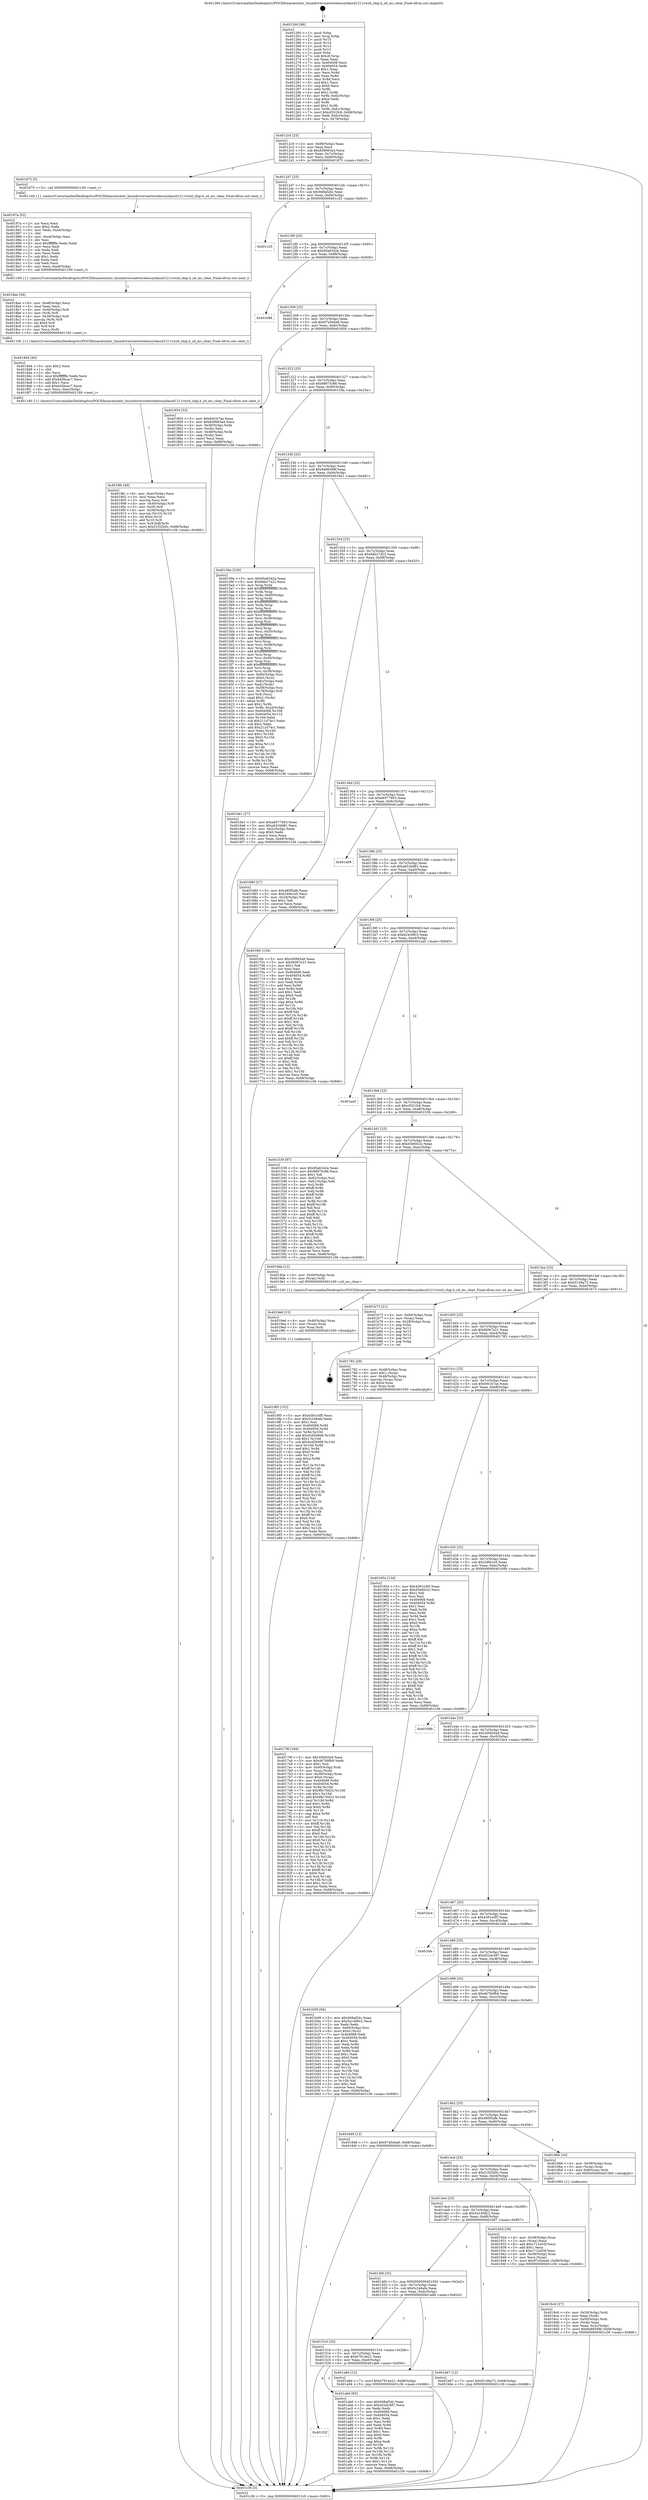 digraph "0x401260" {
  label = "0x401260 (/mnt/c/Users/mathe/Desktop/tcc/POCII/binaries/extr_linuxdriversnetwirelesszydaszd1211rwzd_chip.h_zd_mc_clear_Final-ollvm.out::main(0))"
  labelloc = "t"
  node[shape=record]

  Entry [label="",width=0.3,height=0.3,shape=circle,fillcolor=black,style=filled]
  "0x4012c0" [label="{
     0x4012c0 [23]\l
     | [instrs]\l
     &nbsp;&nbsp;0x4012c0 \<+3\>: mov -0x68(%rbp),%eax\l
     &nbsp;&nbsp;0x4012c3 \<+2\>: mov %eax,%ecx\l
     &nbsp;&nbsp;0x4012c5 \<+6\>: sub $0x838663a4,%ecx\l
     &nbsp;&nbsp;0x4012cb \<+3\>: mov %eax,-0x7c(%rbp)\l
     &nbsp;&nbsp;0x4012ce \<+3\>: mov %ecx,-0x80(%rbp)\l
     &nbsp;&nbsp;0x4012d1 \<+6\>: je 0000000000401875 \<main+0x615\>\l
  }"]
  "0x401875" [label="{
     0x401875 [5]\l
     | [instrs]\l
     &nbsp;&nbsp;0x401875 \<+5\>: call 0000000000401160 \<next_i\>\l
     | [calls]\l
     &nbsp;&nbsp;0x401160 \{1\} (/mnt/c/Users/mathe/Desktop/tcc/POCII/binaries/extr_linuxdriversnetwirelesszydaszd1211rwzd_chip.h_zd_mc_clear_Final-ollvm.out::next_i)\l
  }"]
  "0x4012d7" [label="{
     0x4012d7 [25]\l
     | [instrs]\l
     &nbsp;&nbsp;0x4012d7 \<+5\>: jmp 00000000004012dc \<main+0x7c\>\l
     &nbsp;&nbsp;0x4012dc \<+3\>: mov -0x7c(%rbp),%eax\l
     &nbsp;&nbsp;0x4012df \<+5\>: sub $0x948af2dc,%eax\l
     &nbsp;&nbsp;0x4012e4 \<+6\>: mov %eax,-0x84(%rbp)\l
     &nbsp;&nbsp;0x4012ea \<+6\>: je 0000000000401c25 \<main+0x9c5\>\l
  }"]
  Exit [label="",width=0.3,height=0.3,shape=circle,fillcolor=black,style=filled,peripheries=2]
  "0x401c25" [label="{
     0x401c25\l
  }", style=dashed]
  "0x4012f0" [label="{
     0x4012f0 [25]\l
     | [instrs]\l
     &nbsp;&nbsp;0x4012f0 \<+5\>: jmp 00000000004012f5 \<main+0x95\>\l
     &nbsp;&nbsp;0x4012f5 \<+3\>: mov -0x7c(%rbp),%eax\l
     &nbsp;&nbsp;0x4012f8 \<+5\>: sub $0x95a6342e,%eax\l
     &nbsp;&nbsp;0x4012fd \<+6\>: mov %eax,-0x88(%rbp)\l
     &nbsp;&nbsp;0x401303 \<+6\>: je 0000000000401b88 \<main+0x928\>\l
  }"]
  "0x40152f" [label="{
     0x40152f\l
  }", style=dashed]
  "0x401b88" [label="{
     0x401b88\l
  }", style=dashed]
  "0x401309" [label="{
     0x401309 [25]\l
     | [instrs]\l
     &nbsp;&nbsp;0x401309 \<+5\>: jmp 000000000040130e \<main+0xae\>\l
     &nbsp;&nbsp;0x40130e \<+3\>: mov -0x7c(%rbp),%eax\l
     &nbsp;&nbsp;0x401311 \<+5\>: sub $0x97a5eba6,%eax\l
     &nbsp;&nbsp;0x401316 \<+6\>: mov %eax,-0x8c(%rbp)\l
     &nbsp;&nbsp;0x40131c \<+6\>: je 0000000000401854 \<main+0x5f4\>\l
  }"]
  "0x401ab6" [label="{
     0x401ab6 [83]\l
     | [instrs]\l
     &nbsp;&nbsp;0x401ab6 \<+5\>: mov $0x948af2dc,%eax\l
     &nbsp;&nbsp;0x401abb \<+5\>: mov $0x452dc487,%ecx\l
     &nbsp;&nbsp;0x401ac0 \<+2\>: xor %edx,%edx\l
     &nbsp;&nbsp;0x401ac2 \<+7\>: mov 0x404068,%esi\l
     &nbsp;&nbsp;0x401ac9 \<+7\>: mov 0x404054,%edi\l
     &nbsp;&nbsp;0x401ad0 \<+3\>: sub $0x1,%edx\l
     &nbsp;&nbsp;0x401ad3 \<+3\>: mov %esi,%r8d\l
     &nbsp;&nbsp;0x401ad6 \<+3\>: add %edx,%r8d\l
     &nbsp;&nbsp;0x401ad9 \<+4\>: imul %r8d,%esi\l
     &nbsp;&nbsp;0x401add \<+3\>: and $0x1,%esi\l
     &nbsp;&nbsp;0x401ae0 \<+3\>: cmp $0x0,%esi\l
     &nbsp;&nbsp;0x401ae3 \<+4\>: sete %r9b\l
     &nbsp;&nbsp;0x401ae7 \<+3\>: cmp $0xa,%edi\l
     &nbsp;&nbsp;0x401aea \<+4\>: setl %r10b\l
     &nbsp;&nbsp;0x401aee \<+3\>: mov %r9b,%r11b\l
     &nbsp;&nbsp;0x401af1 \<+3\>: and %r10b,%r11b\l
     &nbsp;&nbsp;0x401af4 \<+3\>: xor %r10b,%r9b\l
     &nbsp;&nbsp;0x401af7 \<+3\>: or %r9b,%r11b\l
     &nbsp;&nbsp;0x401afa \<+4\>: test $0x1,%r11b\l
     &nbsp;&nbsp;0x401afe \<+3\>: cmovne %ecx,%eax\l
     &nbsp;&nbsp;0x401b01 \<+3\>: mov %eax,-0x68(%rbp)\l
     &nbsp;&nbsp;0x401b04 \<+5\>: jmp 0000000000401c36 \<main+0x9d6\>\l
  }"]
  "0x401854" [label="{
     0x401854 [33]\l
     | [instrs]\l
     &nbsp;&nbsp;0x401854 \<+5\>: mov $0xfc61b7ae,%eax\l
     &nbsp;&nbsp;0x401859 \<+5\>: mov $0x838663a4,%ecx\l
     &nbsp;&nbsp;0x40185e \<+4\>: mov -0x38(%rbp),%rdx\l
     &nbsp;&nbsp;0x401862 \<+2\>: mov (%rdx),%esi\l
     &nbsp;&nbsp;0x401864 \<+4\>: mov -0x48(%rbp),%rdx\l
     &nbsp;&nbsp;0x401868 \<+2\>: cmp (%rdx),%esi\l
     &nbsp;&nbsp;0x40186a \<+3\>: cmovl %ecx,%eax\l
     &nbsp;&nbsp;0x40186d \<+3\>: mov %eax,-0x68(%rbp)\l
     &nbsp;&nbsp;0x401870 \<+5\>: jmp 0000000000401c36 \<main+0x9d6\>\l
  }"]
  "0x401322" [label="{
     0x401322 [25]\l
     | [instrs]\l
     &nbsp;&nbsp;0x401322 \<+5\>: jmp 0000000000401327 \<main+0xc7\>\l
     &nbsp;&nbsp;0x401327 \<+3\>: mov -0x7c(%rbp),%eax\l
     &nbsp;&nbsp;0x40132a \<+5\>: sub $0x98975c86,%eax\l
     &nbsp;&nbsp;0x40132f \<+6\>: mov %eax,-0x90(%rbp)\l
     &nbsp;&nbsp;0x401335 \<+6\>: je 000000000040159a \<main+0x33a\>\l
  }"]
  "0x401516" [label="{
     0x401516 [25]\l
     | [instrs]\l
     &nbsp;&nbsp;0x401516 \<+5\>: jmp 000000000040151b \<main+0x2bb\>\l
     &nbsp;&nbsp;0x40151b \<+3\>: mov -0x7c(%rbp),%eax\l
     &nbsp;&nbsp;0x40151e \<+5\>: sub $0x67914e21,%eax\l
     &nbsp;&nbsp;0x401523 \<+6\>: mov %eax,-0xe0(%rbp)\l
     &nbsp;&nbsp;0x401529 \<+6\>: je 0000000000401ab6 \<main+0x856\>\l
  }"]
  "0x40159a" [label="{
     0x40159a [230]\l
     | [instrs]\l
     &nbsp;&nbsp;0x40159a \<+5\>: mov $0x95a6342e,%eax\l
     &nbsp;&nbsp;0x40159f \<+5\>: mov $0x9db27422,%ecx\l
     &nbsp;&nbsp;0x4015a4 \<+3\>: mov %rsp,%rdx\l
     &nbsp;&nbsp;0x4015a7 \<+4\>: add $0xfffffffffffffff0,%rdx\l
     &nbsp;&nbsp;0x4015ab \<+3\>: mov %rdx,%rsp\l
     &nbsp;&nbsp;0x4015ae \<+4\>: mov %rdx,-0x60(%rbp)\l
     &nbsp;&nbsp;0x4015b2 \<+3\>: mov %rsp,%rdx\l
     &nbsp;&nbsp;0x4015b5 \<+4\>: add $0xfffffffffffffff0,%rdx\l
     &nbsp;&nbsp;0x4015b9 \<+3\>: mov %rdx,%rsp\l
     &nbsp;&nbsp;0x4015bc \<+3\>: mov %rsp,%rsi\l
     &nbsp;&nbsp;0x4015bf \<+4\>: add $0xfffffffffffffff0,%rsi\l
     &nbsp;&nbsp;0x4015c3 \<+3\>: mov %rsi,%rsp\l
     &nbsp;&nbsp;0x4015c6 \<+4\>: mov %rsi,-0x58(%rbp)\l
     &nbsp;&nbsp;0x4015ca \<+3\>: mov %rsp,%rsi\l
     &nbsp;&nbsp;0x4015cd \<+4\>: add $0xfffffffffffffff0,%rsi\l
     &nbsp;&nbsp;0x4015d1 \<+3\>: mov %rsi,%rsp\l
     &nbsp;&nbsp;0x4015d4 \<+4\>: mov %rsi,-0x50(%rbp)\l
     &nbsp;&nbsp;0x4015d8 \<+3\>: mov %rsp,%rsi\l
     &nbsp;&nbsp;0x4015db \<+4\>: add $0xfffffffffffffff0,%rsi\l
     &nbsp;&nbsp;0x4015df \<+3\>: mov %rsi,%rsp\l
     &nbsp;&nbsp;0x4015e2 \<+4\>: mov %rsi,-0x48(%rbp)\l
     &nbsp;&nbsp;0x4015e6 \<+3\>: mov %rsp,%rsi\l
     &nbsp;&nbsp;0x4015e9 \<+4\>: add $0xfffffffffffffff0,%rsi\l
     &nbsp;&nbsp;0x4015ed \<+3\>: mov %rsi,%rsp\l
     &nbsp;&nbsp;0x4015f0 \<+4\>: mov %rsi,-0x40(%rbp)\l
     &nbsp;&nbsp;0x4015f4 \<+3\>: mov %rsp,%rsi\l
     &nbsp;&nbsp;0x4015f7 \<+4\>: add $0xfffffffffffffff0,%rsi\l
     &nbsp;&nbsp;0x4015fb \<+3\>: mov %rsi,%rsp\l
     &nbsp;&nbsp;0x4015fe \<+4\>: mov %rsi,-0x38(%rbp)\l
     &nbsp;&nbsp;0x401602 \<+4\>: mov -0x60(%rbp),%rsi\l
     &nbsp;&nbsp;0x401606 \<+6\>: movl $0x0,(%rsi)\l
     &nbsp;&nbsp;0x40160c \<+3\>: mov -0x6c(%rbp),%edi\l
     &nbsp;&nbsp;0x40160f \<+2\>: mov %edi,(%rdx)\l
     &nbsp;&nbsp;0x401611 \<+4\>: mov -0x58(%rbp),%rsi\l
     &nbsp;&nbsp;0x401615 \<+4\>: mov -0x78(%rbp),%r8\l
     &nbsp;&nbsp;0x401619 \<+3\>: mov %r8,(%rsi)\l
     &nbsp;&nbsp;0x40161c \<+3\>: cmpl $0x2,(%rdx)\l
     &nbsp;&nbsp;0x40161f \<+4\>: setne %r9b\l
     &nbsp;&nbsp;0x401623 \<+4\>: and $0x1,%r9b\l
     &nbsp;&nbsp;0x401627 \<+4\>: mov %r9b,-0x2d(%rbp)\l
     &nbsp;&nbsp;0x40162b \<+8\>: mov 0x404068,%r10d\l
     &nbsp;&nbsp;0x401633 \<+8\>: mov 0x404054,%r11d\l
     &nbsp;&nbsp;0x40163b \<+3\>: mov %r10d,%ebx\l
     &nbsp;&nbsp;0x40163e \<+6\>: sub $0x211d74c1,%ebx\l
     &nbsp;&nbsp;0x401644 \<+3\>: sub $0x1,%ebx\l
     &nbsp;&nbsp;0x401647 \<+6\>: add $0x211d74c1,%ebx\l
     &nbsp;&nbsp;0x40164d \<+4\>: imul %ebx,%r10d\l
     &nbsp;&nbsp;0x401651 \<+4\>: and $0x1,%r10d\l
     &nbsp;&nbsp;0x401655 \<+4\>: cmp $0x0,%r10d\l
     &nbsp;&nbsp;0x401659 \<+4\>: sete %r9b\l
     &nbsp;&nbsp;0x40165d \<+4\>: cmp $0xa,%r11d\l
     &nbsp;&nbsp;0x401661 \<+4\>: setl %r14b\l
     &nbsp;&nbsp;0x401665 \<+3\>: mov %r9b,%r15b\l
     &nbsp;&nbsp;0x401668 \<+3\>: and %r14b,%r15b\l
     &nbsp;&nbsp;0x40166b \<+3\>: xor %r14b,%r9b\l
     &nbsp;&nbsp;0x40166e \<+3\>: or %r9b,%r15b\l
     &nbsp;&nbsp;0x401671 \<+4\>: test $0x1,%r15b\l
     &nbsp;&nbsp;0x401675 \<+3\>: cmovne %ecx,%eax\l
     &nbsp;&nbsp;0x401678 \<+3\>: mov %eax,-0x68(%rbp)\l
     &nbsp;&nbsp;0x40167b \<+5\>: jmp 0000000000401c36 \<main+0x9d6\>\l
  }"]
  "0x40133b" [label="{
     0x40133b [25]\l
     | [instrs]\l
     &nbsp;&nbsp;0x40133b \<+5\>: jmp 0000000000401340 \<main+0xe0\>\l
     &nbsp;&nbsp;0x401340 \<+3\>: mov -0x7c(%rbp),%eax\l
     &nbsp;&nbsp;0x401343 \<+5\>: sub $0x9a86568f,%eax\l
     &nbsp;&nbsp;0x401348 \<+6\>: mov %eax,-0x94(%rbp)\l
     &nbsp;&nbsp;0x40134e \<+6\>: je 00000000004016e1 \<main+0x481\>\l
  }"]
  "0x401a8d" [label="{
     0x401a8d [12]\l
     | [instrs]\l
     &nbsp;&nbsp;0x401a8d \<+7\>: movl $0x67914e21,-0x68(%rbp)\l
     &nbsp;&nbsp;0x401a94 \<+5\>: jmp 0000000000401c36 \<main+0x9d6\>\l
  }"]
  "0x4016e1" [label="{
     0x4016e1 [27]\l
     | [instrs]\l
     &nbsp;&nbsp;0x4016e1 \<+5\>: mov $0xa6577603,%eax\l
     &nbsp;&nbsp;0x4016e6 \<+5\>: mov $0xab53dd81,%ecx\l
     &nbsp;&nbsp;0x4016eb \<+3\>: mov -0x2c(%rbp),%edx\l
     &nbsp;&nbsp;0x4016ee \<+3\>: cmp $0x0,%edx\l
     &nbsp;&nbsp;0x4016f1 \<+3\>: cmove %ecx,%eax\l
     &nbsp;&nbsp;0x4016f4 \<+3\>: mov %eax,-0x68(%rbp)\l
     &nbsp;&nbsp;0x4016f7 \<+5\>: jmp 0000000000401c36 \<main+0x9d6\>\l
  }"]
  "0x401354" [label="{
     0x401354 [25]\l
     | [instrs]\l
     &nbsp;&nbsp;0x401354 \<+5\>: jmp 0000000000401359 \<main+0xf9\>\l
     &nbsp;&nbsp;0x401359 \<+3\>: mov -0x7c(%rbp),%eax\l
     &nbsp;&nbsp;0x40135c \<+5\>: sub $0x9db27422,%eax\l
     &nbsp;&nbsp;0x401361 \<+6\>: mov %eax,-0x98(%rbp)\l
     &nbsp;&nbsp;0x401367 \<+6\>: je 0000000000401680 \<main+0x420\>\l
  }"]
  "0x4014fd" [label="{
     0x4014fd [25]\l
     | [instrs]\l
     &nbsp;&nbsp;0x4014fd \<+5\>: jmp 0000000000401502 \<main+0x2a2\>\l
     &nbsp;&nbsp;0x401502 \<+3\>: mov -0x7c(%rbp),%eax\l
     &nbsp;&nbsp;0x401505 \<+5\>: sub $0x5c246afa,%eax\l
     &nbsp;&nbsp;0x40150a \<+6\>: mov %eax,-0xdc(%rbp)\l
     &nbsp;&nbsp;0x401510 \<+6\>: je 0000000000401a8d \<main+0x82d\>\l
  }"]
  "0x401680" [label="{
     0x401680 [27]\l
     | [instrs]\l
     &nbsp;&nbsp;0x401680 \<+5\>: mov $0x485f5afe,%eax\l
     &nbsp;&nbsp;0x401685 \<+5\>: mov $0x349e1e5,%ecx\l
     &nbsp;&nbsp;0x40168a \<+3\>: mov -0x2d(%rbp),%dl\l
     &nbsp;&nbsp;0x40168d \<+3\>: test $0x1,%dl\l
     &nbsp;&nbsp;0x401690 \<+3\>: cmovne %ecx,%eax\l
     &nbsp;&nbsp;0x401693 \<+3\>: mov %eax,-0x68(%rbp)\l
     &nbsp;&nbsp;0x401696 \<+5\>: jmp 0000000000401c36 \<main+0x9d6\>\l
  }"]
  "0x40136d" [label="{
     0x40136d [25]\l
     | [instrs]\l
     &nbsp;&nbsp;0x40136d \<+5\>: jmp 0000000000401372 \<main+0x112\>\l
     &nbsp;&nbsp;0x401372 \<+3\>: mov -0x7c(%rbp),%eax\l
     &nbsp;&nbsp;0x401375 \<+5\>: sub $0xa6577603,%eax\l
     &nbsp;&nbsp;0x40137a \<+6\>: mov %eax,-0x9c(%rbp)\l
     &nbsp;&nbsp;0x401380 \<+6\>: je 0000000000401a99 \<main+0x839\>\l
  }"]
  "0x401b67" [label="{
     0x401b67 [12]\l
     | [instrs]\l
     &nbsp;&nbsp;0x401b67 \<+7\>: movl $0xf3149a72,-0x68(%rbp)\l
     &nbsp;&nbsp;0x401b6e \<+5\>: jmp 0000000000401c36 \<main+0x9d6\>\l
  }"]
  "0x401a99" [label="{
     0x401a99\l
  }", style=dashed]
  "0x401386" [label="{
     0x401386 [25]\l
     | [instrs]\l
     &nbsp;&nbsp;0x401386 \<+5\>: jmp 000000000040138b \<main+0x12b\>\l
     &nbsp;&nbsp;0x40138b \<+3\>: mov -0x7c(%rbp),%eax\l
     &nbsp;&nbsp;0x40138e \<+5\>: sub $0xab53dd81,%eax\l
     &nbsp;&nbsp;0x401393 \<+6\>: mov %eax,-0xa0(%rbp)\l
     &nbsp;&nbsp;0x401399 \<+6\>: je 00000000004016fc \<main+0x49c\>\l
  }"]
  "0x4019f5" [label="{
     0x4019f5 [152]\l
     | [instrs]\l
     &nbsp;&nbsp;0x4019f5 \<+5\>: mov $0x4381e3f5,%ecx\l
     &nbsp;&nbsp;0x4019fa \<+5\>: mov $0x5c246afa,%edx\l
     &nbsp;&nbsp;0x4019ff \<+3\>: mov $0x1,%sil\l
     &nbsp;&nbsp;0x401a02 \<+8\>: mov 0x404068,%r8d\l
     &nbsp;&nbsp;0x401a0a \<+8\>: mov 0x404054,%r9d\l
     &nbsp;&nbsp;0x401a12 \<+3\>: mov %r8d,%r10d\l
     &nbsp;&nbsp;0x401a15 \<+7\>: add $0x4cd5b9d9,%r10d\l
     &nbsp;&nbsp;0x401a1c \<+4\>: sub $0x1,%r10d\l
     &nbsp;&nbsp;0x401a20 \<+7\>: sub $0x4cd5b9d9,%r10d\l
     &nbsp;&nbsp;0x401a27 \<+4\>: imul %r10d,%r8d\l
     &nbsp;&nbsp;0x401a2b \<+4\>: and $0x1,%r8d\l
     &nbsp;&nbsp;0x401a2f \<+4\>: cmp $0x0,%r8d\l
     &nbsp;&nbsp;0x401a33 \<+4\>: sete %r11b\l
     &nbsp;&nbsp;0x401a37 \<+4\>: cmp $0xa,%r9d\l
     &nbsp;&nbsp;0x401a3b \<+3\>: setl %bl\l
     &nbsp;&nbsp;0x401a3e \<+3\>: mov %r11b,%r14b\l
     &nbsp;&nbsp;0x401a41 \<+4\>: xor $0xff,%r14b\l
     &nbsp;&nbsp;0x401a45 \<+3\>: mov %bl,%r15b\l
     &nbsp;&nbsp;0x401a48 \<+4\>: xor $0xff,%r15b\l
     &nbsp;&nbsp;0x401a4c \<+4\>: xor $0x0,%sil\l
     &nbsp;&nbsp;0x401a50 \<+3\>: mov %r14b,%r12b\l
     &nbsp;&nbsp;0x401a53 \<+4\>: and $0x0,%r12b\l
     &nbsp;&nbsp;0x401a57 \<+3\>: and %sil,%r11b\l
     &nbsp;&nbsp;0x401a5a \<+3\>: mov %r15b,%r13b\l
     &nbsp;&nbsp;0x401a5d \<+4\>: and $0x0,%r13b\l
     &nbsp;&nbsp;0x401a61 \<+3\>: and %sil,%bl\l
     &nbsp;&nbsp;0x401a64 \<+3\>: or %r11b,%r12b\l
     &nbsp;&nbsp;0x401a67 \<+3\>: or %bl,%r13b\l
     &nbsp;&nbsp;0x401a6a \<+3\>: xor %r13b,%r12b\l
     &nbsp;&nbsp;0x401a6d \<+3\>: or %r15b,%r14b\l
     &nbsp;&nbsp;0x401a70 \<+4\>: xor $0xff,%r14b\l
     &nbsp;&nbsp;0x401a74 \<+4\>: or $0x0,%sil\l
     &nbsp;&nbsp;0x401a78 \<+3\>: and %sil,%r14b\l
     &nbsp;&nbsp;0x401a7b \<+3\>: or %r14b,%r12b\l
     &nbsp;&nbsp;0x401a7e \<+4\>: test $0x1,%r12b\l
     &nbsp;&nbsp;0x401a82 \<+3\>: cmovne %edx,%ecx\l
     &nbsp;&nbsp;0x401a85 \<+3\>: mov %ecx,-0x68(%rbp)\l
     &nbsp;&nbsp;0x401a88 \<+5\>: jmp 0000000000401c36 \<main+0x9d6\>\l
  }"]
  "0x4016fc" [label="{
     0x4016fc [134]\l
     | [instrs]\l
     &nbsp;&nbsp;0x4016fc \<+5\>: mov $0x300f45a9,%eax\l
     &nbsp;&nbsp;0x401701 \<+5\>: mov $0xf4067e21,%ecx\l
     &nbsp;&nbsp;0x401706 \<+2\>: mov $0x1,%dl\l
     &nbsp;&nbsp;0x401708 \<+2\>: xor %esi,%esi\l
     &nbsp;&nbsp;0x40170a \<+7\>: mov 0x404068,%edi\l
     &nbsp;&nbsp;0x401711 \<+8\>: mov 0x404054,%r8d\l
     &nbsp;&nbsp;0x401719 \<+3\>: sub $0x1,%esi\l
     &nbsp;&nbsp;0x40171c \<+3\>: mov %edi,%r9d\l
     &nbsp;&nbsp;0x40171f \<+3\>: add %esi,%r9d\l
     &nbsp;&nbsp;0x401722 \<+4\>: imul %r9d,%edi\l
     &nbsp;&nbsp;0x401726 \<+3\>: and $0x1,%edi\l
     &nbsp;&nbsp;0x401729 \<+3\>: cmp $0x0,%edi\l
     &nbsp;&nbsp;0x40172c \<+4\>: sete %r10b\l
     &nbsp;&nbsp;0x401730 \<+4\>: cmp $0xa,%r8d\l
     &nbsp;&nbsp;0x401734 \<+4\>: setl %r11b\l
     &nbsp;&nbsp;0x401738 \<+3\>: mov %r10b,%bl\l
     &nbsp;&nbsp;0x40173b \<+3\>: xor $0xff,%bl\l
     &nbsp;&nbsp;0x40173e \<+3\>: mov %r11b,%r14b\l
     &nbsp;&nbsp;0x401741 \<+4\>: xor $0xff,%r14b\l
     &nbsp;&nbsp;0x401745 \<+3\>: xor $0x1,%dl\l
     &nbsp;&nbsp;0x401748 \<+3\>: mov %bl,%r15b\l
     &nbsp;&nbsp;0x40174b \<+4\>: and $0xff,%r15b\l
     &nbsp;&nbsp;0x40174f \<+3\>: and %dl,%r10b\l
     &nbsp;&nbsp;0x401752 \<+3\>: mov %r14b,%r12b\l
     &nbsp;&nbsp;0x401755 \<+4\>: and $0xff,%r12b\l
     &nbsp;&nbsp;0x401759 \<+3\>: and %dl,%r11b\l
     &nbsp;&nbsp;0x40175c \<+3\>: or %r10b,%r15b\l
     &nbsp;&nbsp;0x40175f \<+3\>: or %r11b,%r12b\l
     &nbsp;&nbsp;0x401762 \<+3\>: xor %r12b,%r15b\l
     &nbsp;&nbsp;0x401765 \<+3\>: or %r14b,%bl\l
     &nbsp;&nbsp;0x401768 \<+3\>: xor $0xff,%bl\l
     &nbsp;&nbsp;0x40176b \<+3\>: or $0x1,%dl\l
     &nbsp;&nbsp;0x40176e \<+2\>: and %dl,%bl\l
     &nbsp;&nbsp;0x401770 \<+3\>: or %bl,%r15b\l
     &nbsp;&nbsp;0x401773 \<+4\>: test $0x1,%r15b\l
     &nbsp;&nbsp;0x401777 \<+3\>: cmovne %ecx,%eax\l
     &nbsp;&nbsp;0x40177a \<+3\>: mov %eax,-0x68(%rbp)\l
     &nbsp;&nbsp;0x40177d \<+5\>: jmp 0000000000401c36 \<main+0x9d6\>\l
  }"]
  "0x40139f" [label="{
     0x40139f [25]\l
     | [instrs]\l
     &nbsp;&nbsp;0x40139f \<+5\>: jmp 00000000004013a4 \<main+0x144\>\l
     &nbsp;&nbsp;0x4013a4 \<+3\>: mov -0x7c(%rbp),%eax\l
     &nbsp;&nbsp;0x4013a7 \<+5\>: sub $0xb24c08c3,%eax\l
     &nbsp;&nbsp;0x4013ac \<+6\>: mov %eax,-0xa4(%rbp)\l
     &nbsp;&nbsp;0x4013b2 \<+6\>: je 0000000000401aa5 \<main+0x845\>\l
  }"]
  "0x4019e6" [label="{
     0x4019e6 [15]\l
     | [instrs]\l
     &nbsp;&nbsp;0x4019e6 \<+4\>: mov -0x40(%rbp),%rax\l
     &nbsp;&nbsp;0x4019ea \<+3\>: mov (%rax),%rax\l
     &nbsp;&nbsp;0x4019ed \<+3\>: mov %rax,%rdi\l
     &nbsp;&nbsp;0x4019f0 \<+5\>: call 0000000000401030 \<free@plt\>\l
     | [calls]\l
     &nbsp;&nbsp;0x401030 \{1\} (unknown)\l
  }"]
  "0x401aa5" [label="{
     0x401aa5\l
  }", style=dashed]
  "0x4013b8" [label="{
     0x4013b8 [25]\l
     | [instrs]\l
     &nbsp;&nbsp;0x4013b8 \<+5\>: jmp 00000000004013bd \<main+0x15d\>\l
     &nbsp;&nbsp;0x4013bd \<+3\>: mov -0x7c(%rbp),%eax\l
     &nbsp;&nbsp;0x4013c0 \<+5\>: sub $0xcf201fc6,%eax\l
     &nbsp;&nbsp;0x4013c5 \<+6\>: mov %eax,-0xa8(%rbp)\l
     &nbsp;&nbsp;0x4013cb \<+6\>: je 0000000000401539 \<main+0x2d9\>\l
  }"]
  "0x4014e4" [label="{
     0x4014e4 [25]\l
     | [instrs]\l
     &nbsp;&nbsp;0x4014e4 \<+5\>: jmp 00000000004014e9 \<main+0x289\>\l
     &nbsp;&nbsp;0x4014e9 \<+3\>: mov -0x7c(%rbp),%eax\l
     &nbsp;&nbsp;0x4014ec \<+5\>: sub $0x5a1408c2,%eax\l
     &nbsp;&nbsp;0x4014f1 \<+6\>: mov %eax,-0xd8(%rbp)\l
     &nbsp;&nbsp;0x4014f7 \<+6\>: je 0000000000401b67 \<main+0x907\>\l
  }"]
  "0x401539" [label="{
     0x401539 [97]\l
     | [instrs]\l
     &nbsp;&nbsp;0x401539 \<+5\>: mov $0x95a6342e,%eax\l
     &nbsp;&nbsp;0x40153e \<+5\>: mov $0x98975c86,%ecx\l
     &nbsp;&nbsp;0x401543 \<+2\>: mov $0x1,%dl\l
     &nbsp;&nbsp;0x401545 \<+4\>: mov -0x62(%rbp),%sil\l
     &nbsp;&nbsp;0x401549 \<+4\>: mov -0x61(%rbp),%dil\l
     &nbsp;&nbsp;0x40154d \<+3\>: mov %sil,%r8b\l
     &nbsp;&nbsp;0x401550 \<+4\>: xor $0xff,%r8b\l
     &nbsp;&nbsp;0x401554 \<+3\>: mov %dil,%r9b\l
     &nbsp;&nbsp;0x401557 \<+4\>: xor $0xff,%r9b\l
     &nbsp;&nbsp;0x40155b \<+3\>: xor $0x1,%dl\l
     &nbsp;&nbsp;0x40155e \<+3\>: mov %r8b,%r10b\l
     &nbsp;&nbsp;0x401561 \<+4\>: and $0xff,%r10b\l
     &nbsp;&nbsp;0x401565 \<+3\>: and %dl,%sil\l
     &nbsp;&nbsp;0x401568 \<+3\>: mov %r9b,%r11b\l
     &nbsp;&nbsp;0x40156b \<+4\>: and $0xff,%r11b\l
     &nbsp;&nbsp;0x40156f \<+3\>: and %dl,%dil\l
     &nbsp;&nbsp;0x401572 \<+3\>: or %sil,%r10b\l
     &nbsp;&nbsp;0x401575 \<+3\>: or %dil,%r11b\l
     &nbsp;&nbsp;0x401578 \<+3\>: xor %r11b,%r10b\l
     &nbsp;&nbsp;0x40157b \<+3\>: or %r9b,%r8b\l
     &nbsp;&nbsp;0x40157e \<+4\>: xor $0xff,%r8b\l
     &nbsp;&nbsp;0x401582 \<+3\>: or $0x1,%dl\l
     &nbsp;&nbsp;0x401585 \<+3\>: and %dl,%r8b\l
     &nbsp;&nbsp;0x401588 \<+3\>: or %r8b,%r10b\l
     &nbsp;&nbsp;0x40158b \<+4\>: test $0x1,%r10b\l
     &nbsp;&nbsp;0x40158f \<+3\>: cmovne %ecx,%eax\l
     &nbsp;&nbsp;0x401592 \<+3\>: mov %eax,-0x68(%rbp)\l
     &nbsp;&nbsp;0x401595 \<+5\>: jmp 0000000000401c36 \<main+0x9d6\>\l
  }"]
  "0x4013d1" [label="{
     0x4013d1 [25]\l
     | [instrs]\l
     &nbsp;&nbsp;0x4013d1 \<+5\>: jmp 00000000004013d6 \<main+0x176\>\l
     &nbsp;&nbsp;0x4013d6 \<+3\>: mov -0x7c(%rbp),%eax\l
     &nbsp;&nbsp;0x4013d9 \<+5\>: sub $0xd3e60c2c,%eax\l
     &nbsp;&nbsp;0x4013de \<+6\>: mov %eax,-0xac(%rbp)\l
     &nbsp;&nbsp;0x4013e4 \<+6\>: je 00000000004019da \<main+0x77a\>\l
  }"]
  "0x401c36" [label="{
     0x401c36 [5]\l
     | [instrs]\l
     &nbsp;&nbsp;0x401c36 \<+5\>: jmp 00000000004012c0 \<main+0x60\>\l
  }"]
  "0x401260" [label="{
     0x401260 [96]\l
     | [instrs]\l
     &nbsp;&nbsp;0x401260 \<+1\>: push %rbp\l
     &nbsp;&nbsp;0x401261 \<+3\>: mov %rsp,%rbp\l
     &nbsp;&nbsp;0x401264 \<+2\>: push %r15\l
     &nbsp;&nbsp;0x401266 \<+2\>: push %r14\l
     &nbsp;&nbsp;0x401268 \<+2\>: push %r13\l
     &nbsp;&nbsp;0x40126a \<+2\>: push %r12\l
     &nbsp;&nbsp;0x40126c \<+1\>: push %rbx\l
     &nbsp;&nbsp;0x40126d \<+7\>: sub $0xc8,%rsp\l
     &nbsp;&nbsp;0x401274 \<+2\>: xor %eax,%eax\l
     &nbsp;&nbsp;0x401276 \<+7\>: mov 0x404068,%ecx\l
     &nbsp;&nbsp;0x40127d \<+7\>: mov 0x404054,%edx\l
     &nbsp;&nbsp;0x401284 \<+3\>: sub $0x1,%eax\l
     &nbsp;&nbsp;0x401287 \<+3\>: mov %ecx,%r8d\l
     &nbsp;&nbsp;0x40128a \<+3\>: add %eax,%r8d\l
     &nbsp;&nbsp;0x40128d \<+4\>: imul %r8d,%ecx\l
     &nbsp;&nbsp;0x401291 \<+3\>: and $0x1,%ecx\l
     &nbsp;&nbsp;0x401294 \<+3\>: cmp $0x0,%ecx\l
     &nbsp;&nbsp;0x401297 \<+4\>: sete %r9b\l
     &nbsp;&nbsp;0x40129b \<+4\>: and $0x1,%r9b\l
     &nbsp;&nbsp;0x40129f \<+4\>: mov %r9b,-0x62(%rbp)\l
     &nbsp;&nbsp;0x4012a3 \<+3\>: cmp $0xa,%edx\l
     &nbsp;&nbsp;0x4012a6 \<+4\>: setl %r9b\l
     &nbsp;&nbsp;0x4012aa \<+4\>: and $0x1,%r9b\l
     &nbsp;&nbsp;0x4012ae \<+4\>: mov %r9b,-0x61(%rbp)\l
     &nbsp;&nbsp;0x4012b2 \<+7\>: movl $0xcf201fc6,-0x68(%rbp)\l
     &nbsp;&nbsp;0x4012b9 \<+3\>: mov %edi,-0x6c(%rbp)\l
     &nbsp;&nbsp;0x4012bc \<+4\>: mov %rsi,-0x78(%rbp)\l
  }"]
  "0x40192d" [label="{
     0x40192d [39]\l
     | [instrs]\l
     &nbsp;&nbsp;0x40192d \<+4\>: mov -0x38(%rbp),%rax\l
     &nbsp;&nbsp;0x401931 \<+2\>: mov (%rax),%ecx\l
     &nbsp;&nbsp;0x401933 \<+6\>: add $0xc712a55f,%ecx\l
     &nbsp;&nbsp;0x401939 \<+3\>: add $0x1,%ecx\l
     &nbsp;&nbsp;0x40193c \<+6\>: sub $0xc712a55f,%ecx\l
     &nbsp;&nbsp;0x401942 \<+4\>: mov -0x38(%rbp),%rax\l
     &nbsp;&nbsp;0x401946 \<+2\>: mov %ecx,(%rax)\l
     &nbsp;&nbsp;0x401948 \<+7\>: movl $0x97a5eba6,-0x68(%rbp)\l
     &nbsp;&nbsp;0x40194f \<+5\>: jmp 0000000000401c36 \<main+0x9d6\>\l
  }"]
  "0x4019da" [label="{
     0x4019da [12]\l
     | [instrs]\l
     &nbsp;&nbsp;0x4019da \<+4\>: mov -0x40(%rbp),%rax\l
     &nbsp;&nbsp;0x4019de \<+3\>: mov (%rax),%rdi\l
     &nbsp;&nbsp;0x4019e1 \<+5\>: call 0000000000401240 \<zd_mc_clear\>\l
     | [calls]\l
     &nbsp;&nbsp;0x401240 \{1\} (/mnt/c/Users/mathe/Desktop/tcc/POCII/binaries/extr_linuxdriversnetwirelesszydaszd1211rwzd_chip.h_zd_mc_clear_Final-ollvm.out::zd_mc_clear)\l
  }"]
  "0x4013ea" [label="{
     0x4013ea [25]\l
     | [instrs]\l
     &nbsp;&nbsp;0x4013ea \<+5\>: jmp 00000000004013ef \<main+0x18f\>\l
     &nbsp;&nbsp;0x4013ef \<+3\>: mov -0x7c(%rbp),%eax\l
     &nbsp;&nbsp;0x4013f2 \<+5\>: sub $0xf3149a72,%eax\l
     &nbsp;&nbsp;0x4013f7 \<+6\>: mov %eax,-0xb0(%rbp)\l
     &nbsp;&nbsp;0x4013fd \<+6\>: je 0000000000401b73 \<main+0x913\>\l
  }"]
  "0x4018fc" [label="{
     0x4018fc [49]\l
     | [instrs]\l
     &nbsp;&nbsp;0x4018fc \<+6\>: mov -0xec(%rbp),%ecx\l
     &nbsp;&nbsp;0x401902 \<+3\>: imul %eax,%ecx\l
     &nbsp;&nbsp;0x401905 \<+3\>: movslq %ecx,%r8\l
     &nbsp;&nbsp;0x401908 \<+4\>: mov -0x40(%rbp),%r9\l
     &nbsp;&nbsp;0x40190c \<+3\>: mov (%r9),%r9\l
     &nbsp;&nbsp;0x40190f \<+4\>: mov -0x38(%rbp),%r10\l
     &nbsp;&nbsp;0x401913 \<+3\>: movslq (%r10),%r10\l
     &nbsp;&nbsp;0x401916 \<+4\>: shl $0x4,%r10\l
     &nbsp;&nbsp;0x40191a \<+3\>: add %r10,%r9\l
     &nbsp;&nbsp;0x40191d \<+4\>: mov %r8,0x8(%r9)\l
     &nbsp;&nbsp;0x401921 \<+7\>: movl $0x51f32b0c,-0x68(%rbp)\l
     &nbsp;&nbsp;0x401928 \<+5\>: jmp 0000000000401c36 \<main+0x9d6\>\l
  }"]
  "0x401b73" [label="{
     0x401b73 [21]\l
     | [instrs]\l
     &nbsp;&nbsp;0x401b73 \<+4\>: mov -0x60(%rbp),%rax\l
     &nbsp;&nbsp;0x401b77 \<+2\>: mov (%rax),%eax\l
     &nbsp;&nbsp;0x401b79 \<+4\>: lea -0x28(%rbp),%rsp\l
     &nbsp;&nbsp;0x401b7d \<+1\>: pop %rbx\l
     &nbsp;&nbsp;0x401b7e \<+2\>: pop %r12\l
     &nbsp;&nbsp;0x401b80 \<+2\>: pop %r13\l
     &nbsp;&nbsp;0x401b82 \<+2\>: pop %r14\l
     &nbsp;&nbsp;0x401b84 \<+2\>: pop %r15\l
     &nbsp;&nbsp;0x401b86 \<+1\>: pop %rbp\l
     &nbsp;&nbsp;0x401b87 \<+1\>: ret\l
  }"]
  "0x401403" [label="{
     0x401403 [25]\l
     | [instrs]\l
     &nbsp;&nbsp;0x401403 \<+5\>: jmp 0000000000401408 \<main+0x1a8\>\l
     &nbsp;&nbsp;0x401408 \<+3\>: mov -0x7c(%rbp),%eax\l
     &nbsp;&nbsp;0x40140b \<+5\>: sub $0xf4067e21,%eax\l
     &nbsp;&nbsp;0x401410 \<+6\>: mov %eax,-0xb4(%rbp)\l
     &nbsp;&nbsp;0x401416 \<+6\>: je 0000000000401782 \<main+0x522\>\l
  }"]
  "0x4018d4" [label="{
     0x4018d4 [40]\l
     | [instrs]\l
     &nbsp;&nbsp;0x4018d4 \<+5\>: mov $0x2,%ecx\l
     &nbsp;&nbsp;0x4018d9 \<+1\>: cltd\l
     &nbsp;&nbsp;0x4018da \<+2\>: idiv %ecx\l
     &nbsp;&nbsp;0x4018dc \<+6\>: imul $0xfffffffe,%edx,%ecx\l
     &nbsp;&nbsp;0x4018e2 \<+6\>: add $0xb45bcac7,%ecx\l
     &nbsp;&nbsp;0x4018e8 \<+3\>: add $0x1,%ecx\l
     &nbsp;&nbsp;0x4018eb \<+6\>: sub $0xb45bcac7,%ecx\l
     &nbsp;&nbsp;0x4018f1 \<+6\>: mov %ecx,-0xec(%rbp)\l
     &nbsp;&nbsp;0x4018f7 \<+5\>: call 0000000000401160 \<next_i\>\l
     | [calls]\l
     &nbsp;&nbsp;0x401160 \{1\} (/mnt/c/Users/mathe/Desktop/tcc/POCII/binaries/extr_linuxdriversnetwirelesszydaszd1211rwzd_chip.h_zd_mc_clear_Final-ollvm.out::next_i)\l
  }"]
  "0x401782" [label="{
     0x401782 [29]\l
     | [instrs]\l
     &nbsp;&nbsp;0x401782 \<+4\>: mov -0x48(%rbp),%rax\l
     &nbsp;&nbsp;0x401786 \<+6\>: movl $0x1,(%rax)\l
     &nbsp;&nbsp;0x40178c \<+4\>: mov -0x48(%rbp),%rax\l
     &nbsp;&nbsp;0x401790 \<+3\>: movslq (%rax),%rax\l
     &nbsp;&nbsp;0x401793 \<+4\>: shl $0x4,%rax\l
     &nbsp;&nbsp;0x401797 \<+3\>: mov %rax,%rdi\l
     &nbsp;&nbsp;0x40179a \<+5\>: call 0000000000401050 \<malloc@plt\>\l
     | [calls]\l
     &nbsp;&nbsp;0x401050 \{1\} (unknown)\l
  }"]
  "0x40141c" [label="{
     0x40141c [25]\l
     | [instrs]\l
     &nbsp;&nbsp;0x40141c \<+5\>: jmp 0000000000401421 \<main+0x1c1\>\l
     &nbsp;&nbsp;0x401421 \<+3\>: mov -0x7c(%rbp),%eax\l
     &nbsp;&nbsp;0x401424 \<+5\>: sub $0xfc61b7ae,%eax\l
     &nbsp;&nbsp;0x401429 \<+6\>: mov %eax,-0xb8(%rbp)\l
     &nbsp;&nbsp;0x40142f \<+6\>: je 0000000000401954 \<main+0x6f4\>\l
  }"]
  "0x4018ae" [label="{
     0x4018ae [38]\l
     | [instrs]\l
     &nbsp;&nbsp;0x4018ae \<+6\>: mov -0xe8(%rbp),%ecx\l
     &nbsp;&nbsp;0x4018b4 \<+3\>: imul %eax,%ecx\l
     &nbsp;&nbsp;0x4018b7 \<+4\>: mov -0x40(%rbp),%r8\l
     &nbsp;&nbsp;0x4018bb \<+3\>: mov (%r8),%r8\l
     &nbsp;&nbsp;0x4018be \<+4\>: mov -0x38(%rbp),%r9\l
     &nbsp;&nbsp;0x4018c2 \<+3\>: movslq (%r9),%r9\l
     &nbsp;&nbsp;0x4018c5 \<+4\>: shl $0x4,%r9\l
     &nbsp;&nbsp;0x4018c9 \<+3\>: add %r9,%r8\l
     &nbsp;&nbsp;0x4018cc \<+3\>: mov %ecx,(%r8)\l
     &nbsp;&nbsp;0x4018cf \<+5\>: call 0000000000401160 \<next_i\>\l
     | [calls]\l
     &nbsp;&nbsp;0x401160 \{1\} (/mnt/c/Users/mathe/Desktop/tcc/POCII/binaries/extr_linuxdriversnetwirelesszydaszd1211rwzd_chip.h_zd_mc_clear_Final-ollvm.out::next_i)\l
  }"]
  "0x401954" [label="{
     0x401954 [134]\l
     | [instrs]\l
     &nbsp;&nbsp;0x401954 \<+5\>: mov $0x4381e3f5,%eax\l
     &nbsp;&nbsp;0x401959 \<+5\>: mov $0xd3e60c2c,%ecx\l
     &nbsp;&nbsp;0x40195e \<+2\>: mov $0x1,%dl\l
     &nbsp;&nbsp;0x401960 \<+2\>: xor %esi,%esi\l
     &nbsp;&nbsp;0x401962 \<+7\>: mov 0x404068,%edi\l
     &nbsp;&nbsp;0x401969 \<+8\>: mov 0x404054,%r8d\l
     &nbsp;&nbsp;0x401971 \<+3\>: sub $0x1,%esi\l
     &nbsp;&nbsp;0x401974 \<+3\>: mov %edi,%r9d\l
     &nbsp;&nbsp;0x401977 \<+3\>: add %esi,%r9d\l
     &nbsp;&nbsp;0x40197a \<+4\>: imul %r9d,%edi\l
     &nbsp;&nbsp;0x40197e \<+3\>: and $0x1,%edi\l
     &nbsp;&nbsp;0x401981 \<+3\>: cmp $0x0,%edi\l
     &nbsp;&nbsp;0x401984 \<+4\>: sete %r10b\l
     &nbsp;&nbsp;0x401988 \<+4\>: cmp $0xa,%r8d\l
     &nbsp;&nbsp;0x40198c \<+4\>: setl %r11b\l
     &nbsp;&nbsp;0x401990 \<+3\>: mov %r10b,%bl\l
     &nbsp;&nbsp;0x401993 \<+3\>: xor $0xff,%bl\l
     &nbsp;&nbsp;0x401996 \<+3\>: mov %r11b,%r14b\l
     &nbsp;&nbsp;0x401999 \<+4\>: xor $0xff,%r14b\l
     &nbsp;&nbsp;0x40199d \<+3\>: xor $0x1,%dl\l
     &nbsp;&nbsp;0x4019a0 \<+3\>: mov %bl,%r15b\l
     &nbsp;&nbsp;0x4019a3 \<+4\>: and $0xff,%r15b\l
     &nbsp;&nbsp;0x4019a7 \<+3\>: and %dl,%r10b\l
     &nbsp;&nbsp;0x4019aa \<+3\>: mov %r14b,%r12b\l
     &nbsp;&nbsp;0x4019ad \<+4\>: and $0xff,%r12b\l
     &nbsp;&nbsp;0x4019b1 \<+3\>: and %dl,%r11b\l
     &nbsp;&nbsp;0x4019b4 \<+3\>: or %r10b,%r15b\l
     &nbsp;&nbsp;0x4019b7 \<+3\>: or %r11b,%r12b\l
     &nbsp;&nbsp;0x4019ba \<+3\>: xor %r12b,%r15b\l
     &nbsp;&nbsp;0x4019bd \<+3\>: or %r14b,%bl\l
     &nbsp;&nbsp;0x4019c0 \<+3\>: xor $0xff,%bl\l
     &nbsp;&nbsp;0x4019c3 \<+3\>: or $0x1,%dl\l
     &nbsp;&nbsp;0x4019c6 \<+2\>: and %dl,%bl\l
     &nbsp;&nbsp;0x4019c8 \<+3\>: or %bl,%r15b\l
     &nbsp;&nbsp;0x4019cb \<+4\>: test $0x1,%r15b\l
     &nbsp;&nbsp;0x4019cf \<+3\>: cmovne %ecx,%eax\l
     &nbsp;&nbsp;0x4019d2 \<+3\>: mov %eax,-0x68(%rbp)\l
     &nbsp;&nbsp;0x4019d5 \<+5\>: jmp 0000000000401c36 \<main+0x9d6\>\l
  }"]
  "0x401435" [label="{
     0x401435 [25]\l
     | [instrs]\l
     &nbsp;&nbsp;0x401435 \<+5\>: jmp 000000000040143a \<main+0x1da\>\l
     &nbsp;&nbsp;0x40143a \<+3\>: mov -0x7c(%rbp),%eax\l
     &nbsp;&nbsp;0x40143d \<+5\>: sub $0x349e1e5,%eax\l
     &nbsp;&nbsp;0x401442 \<+6\>: mov %eax,-0xbc(%rbp)\l
     &nbsp;&nbsp;0x401448 \<+6\>: je 000000000040169b \<main+0x43b\>\l
  }"]
  "0x40187a" [label="{
     0x40187a [52]\l
     | [instrs]\l
     &nbsp;&nbsp;0x40187a \<+2\>: xor %ecx,%ecx\l
     &nbsp;&nbsp;0x40187c \<+5\>: mov $0x2,%edx\l
     &nbsp;&nbsp;0x401881 \<+6\>: mov %edx,-0xe4(%rbp)\l
     &nbsp;&nbsp;0x401887 \<+1\>: cltd\l
     &nbsp;&nbsp;0x401888 \<+6\>: mov -0xe4(%rbp),%esi\l
     &nbsp;&nbsp;0x40188e \<+2\>: idiv %esi\l
     &nbsp;&nbsp;0x401890 \<+6\>: imul $0xfffffffe,%edx,%edx\l
     &nbsp;&nbsp;0x401896 \<+2\>: mov %ecx,%edi\l
     &nbsp;&nbsp;0x401898 \<+2\>: sub %edx,%edi\l
     &nbsp;&nbsp;0x40189a \<+2\>: mov %ecx,%edx\l
     &nbsp;&nbsp;0x40189c \<+3\>: sub $0x1,%edx\l
     &nbsp;&nbsp;0x40189f \<+2\>: add %edx,%edi\l
     &nbsp;&nbsp;0x4018a1 \<+2\>: sub %edi,%ecx\l
     &nbsp;&nbsp;0x4018a3 \<+6\>: mov %ecx,-0xe8(%rbp)\l
     &nbsp;&nbsp;0x4018a9 \<+5\>: call 0000000000401160 \<next_i\>\l
     | [calls]\l
     &nbsp;&nbsp;0x401160 \{1\} (/mnt/c/Users/mathe/Desktop/tcc/POCII/binaries/extr_linuxdriversnetwirelesszydaszd1211rwzd_chip.h_zd_mc_clear_Final-ollvm.out::next_i)\l
  }"]
  "0x40169b" [label="{
     0x40169b\l
  }", style=dashed]
  "0x40144e" [label="{
     0x40144e [25]\l
     | [instrs]\l
     &nbsp;&nbsp;0x40144e \<+5\>: jmp 0000000000401453 \<main+0x1f3\>\l
     &nbsp;&nbsp;0x401453 \<+3\>: mov -0x7c(%rbp),%eax\l
     &nbsp;&nbsp;0x401456 \<+5\>: sub $0x300f45a9,%eax\l
     &nbsp;&nbsp;0x40145b \<+6\>: mov %eax,-0xc0(%rbp)\l
     &nbsp;&nbsp;0x401461 \<+6\>: je 0000000000401bc4 \<main+0x964\>\l
  }"]
  "0x40179f" [label="{
     0x40179f [169]\l
     | [instrs]\l
     &nbsp;&nbsp;0x40179f \<+5\>: mov $0x300f45a9,%ecx\l
     &nbsp;&nbsp;0x4017a4 \<+5\>: mov $0x467b0fb9,%edx\l
     &nbsp;&nbsp;0x4017a9 \<+3\>: mov $0x1,%sil\l
     &nbsp;&nbsp;0x4017ac \<+4\>: mov -0x40(%rbp),%rdi\l
     &nbsp;&nbsp;0x4017b0 \<+3\>: mov %rax,(%rdi)\l
     &nbsp;&nbsp;0x4017b3 \<+4\>: mov -0x38(%rbp),%rax\l
     &nbsp;&nbsp;0x4017b7 \<+6\>: movl $0x0,(%rax)\l
     &nbsp;&nbsp;0x4017bd \<+8\>: mov 0x404068,%r8d\l
     &nbsp;&nbsp;0x4017c5 \<+8\>: mov 0x404054,%r9d\l
     &nbsp;&nbsp;0x4017cd \<+3\>: mov %r8d,%r10d\l
     &nbsp;&nbsp;0x4017d0 \<+7\>: sub $0x98c76d23,%r10d\l
     &nbsp;&nbsp;0x4017d7 \<+4\>: sub $0x1,%r10d\l
     &nbsp;&nbsp;0x4017db \<+7\>: add $0x98c76d23,%r10d\l
     &nbsp;&nbsp;0x4017e2 \<+4\>: imul %r10d,%r8d\l
     &nbsp;&nbsp;0x4017e6 \<+4\>: and $0x1,%r8d\l
     &nbsp;&nbsp;0x4017ea \<+4\>: cmp $0x0,%r8d\l
     &nbsp;&nbsp;0x4017ee \<+4\>: sete %r11b\l
     &nbsp;&nbsp;0x4017f2 \<+4\>: cmp $0xa,%r9d\l
     &nbsp;&nbsp;0x4017f6 \<+3\>: setl %bl\l
     &nbsp;&nbsp;0x4017f9 \<+3\>: mov %r11b,%r14b\l
     &nbsp;&nbsp;0x4017fc \<+4\>: xor $0xff,%r14b\l
     &nbsp;&nbsp;0x401800 \<+3\>: mov %bl,%r15b\l
     &nbsp;&nbsp;0x401803 \<+4\>: xor $0xff,%r15b\l
     &nbsp;&nbsp;0x401807 \<+4\>: xor $0x0,%sil\l
     &nbsp;&nbsp;0x40180b \<+3\>: mov %r14b,%r12b\l
     &nbsp;&nbsp;0x40180e \<+4\>: and $0x0,%r12b\l
     &nbsp;&nbsp;0x401812 \<+3\>: and %sil,%r11b\l
     &nbsp;&nbsp;0x401815 \<+3\>: mov %r15b,%r13b\l
     &nbsp;&nbsp;0x401818 \<+4\>: and $0x0,%r13b\l
     &nbsp;&nbsp;0x40181c \<+3\>: and %sil,%bl\l
     &nbsp;&nbsp;0x40181f \<+3\>: or %r11b,%r12b\l
     &nbsp;&nbsp;0x401822 \<+3\>: or %bl,%r13b\l
     &nbsp;&nbsp;0x401825 \<+3\>: xor %r13b,%r12b\l
     &nbsp;&nbsp;0x401828 \<+3\>: or %r15b,%r14b\l
     &nbsp;&nbsp;0x40182b \<+4\>: xor $0xff,%r14b\l
     &nbsp;&nbsp;0x40182f \<+4\>: or $0x0,%sil\l
     &nbsp;&nbsp;0x401833 \<+3\>: and %sil,%r14b\l
     &nbsp;&nbsp;0x401836 \<+3\>: or %r14b,%r12b\l
     &nbsp;&nbsp;0x401839 \<+4\>: test $0x1,%r12b\l
     &nbsp;&nbsp;0x40183d \<+3\>: cmovne %edx,%ecx\l
     &nbsp;&nbsp;0x401840 \<+3\>: mov %ecx,-0x68(%rbp)\l
     &nbsp;&nbsp;0x401843 \<+5\>: jmp 0000000000401c36 \<main+0x9d6\>\l
  }"]
  "0x401bc4" [label="{
     0x401bc4\l
  }", style=dashed]
  "0x401467" [label="{
     0x401467 [25]\l
     | [instrs]\l
     &nbsp;&nbsp;0x401467 \<+5\>: jmp 000000000040146c \<main+0x20c\>\l
     &nbsp;&nbsp;0x40146c \<+3\>: mov -0x7c(%rbp),%eax\l
     &nbsp;&nbsp;0x40146f \<+5\>: sub $0x4381e3f5,%eax\l
     &nbsp;&nbsp;0x401474 \<+6\>: mov %eax,-0xc4(%rbp)\l
     &nbsp;&nbsp;0x40147a \<+6\>: je 0000000000401bfe \<main+0x99e\>\l
  }"]
  "0x4016c6" [label="{
     0x4016c6 [27]\l
     | [instrs]\l
     &nbsp;&nbsp;0x4016c6 \<+4\>: mov -0x50(%rbp),%rdi\l
     &nbsp;&nbsp;0x4016ca \<+2\>: mov %eax,(%rdi)\l
     &nbsp;&nbsp;0x4016cc \<+4\>: mov -0x50(%rbp),%rdi\l
     &nbsp;&nbsp;0x4016d0 \<+2\>: mov (%rdi),%eax\l
     &nbsp;&nbsp;0x4016d2 \<+3\>: mov %eax,-0x2c(%rbp)\l
     &nbsp;&nbsp;0x4016d5 \<+7\>: movl $0x9a86568f,-0x68(%rbp)\l
     &nbsp;&nbsp;0x4016dc \<+5\>: jmp 0000000000401c36 \<main+0x9d6\>\l
  }"]
  "0x401bfe" [label="{
     0x401bfe\l
  }", style=dashed]
  "0x401480" [label="{
     0x401480 [25]\l
     | [instrs]\l
     &nbsp;&nbsp;0x401480 \<+5\>: jmp 0000000000401485 \<main+0x225\>\l
     &nbsp;&nbsp;0x401485 \<+3\>: mov -0x7c(%rbp),%eax\l
     &nbsp;&nbsp;0x401488 \<+5\>: sub $0x452dc487,%eax\l
     &nbsp;&nbsp;0x40148d \<+6\>: mov %eax,-0xc8(%rbp)\l
     &nbsp;&nbsp;0x401493 \<+6\>: je 0000000000401b09 \<main+0x8a9\>\l
  }"]
  "0x4014cb" [label="{
     0x4014cb [25]\l
     | [instrs]\l
     &nbsp;&nbsp;0x4014cb \<+5\>: jmp 00000000004014d0 \<main+0x270\>\l
     &nbsp;&nbsp;0x4014d0 \<+3\>: mov -0x7c(%rbp),%eax\l
     &nbsp;&nbsp;0x4014d3 \<+5\>: sub $0x51f32b0c,%eax\l
     &nbsp;&nbsp;0x4014d8 \<+6\>: mov %eax,-0xd4(%rbp)\l
     &nbsp;&nbsp;0x4014de \<+6\>: je 000000000040192d \<main+0x6cd\>\l
  }"]
  "0x401b09" [label="{
     0x401b09 [94]\l
     | [instrs]\l
     &nbsp;&nbsp;0x401b09 \<+5\>: mov $0x948af2dc,%eax\l
     &nbsp;&nbsp;0x401b0e \<+5\>: mov $0x5a1408c2,%ecx\l
     &nbsp;&nbsp;0x401b13 \<+2\>: xor %edx,%edx\l
     &nbsp;&nbsp;0x401b15 \<+4\>: mov -0x60(%rbp),%rsi\l
     &nbsp;&nbsp;0x401b19 \<+6\>: movl $0x0,(%rsi)\l
     &nbsp;&nbsp;0x401b1f \<+7\>: mov 0x404068,%edi\l
     &nbsp;&nbsp;0x401b26 \<+8\>: mov 0x404054,%r8d\l
     &nbsp;&nbsp;0x401b2e \<+3\>: sub $0x1,%edx\l
     &nbsp;&nbsp;0x401b31 \<+3\>: mov %edi,%r9d\l
     &nbsp;&nbsp;0x401b34 \<+3\>: add %edx,%r9d\l
     &nbsp;&nbsp;0x401b37 \<+4\>: imul %r9d,%edi\l
     &nbsp;&nbsp;0x401b3b \<+3\>: and $0x1,%edi\l
     &nbsp;&nbsp;0x401b3e \<+3\>: cmp $0x0,%edi\l
     &nbsp;&nbsp;0x401b41 \<+4\>: sete %r10b\l
     &nbsp;&nbsp;0x401b45 \<+4\>: cmp $0xa,%r8d\l
     &nbsp;&nbsp;0x401b49 \<+4\>: setl %r11b\l
     &nbsp;&nbsp;0x401b4d \<+3\>: mov %r10b,%bl\l
     &nbsp;&nbsp;0x401b50 \<+3\>: and %r11b,%bl\l
     &nbsp;&nbsp;0x401b53 \<+3\>: xor %r11b,%r10b\l
     &nbsp;&nbsp;0x401b56 \<+3\>: or %r10b,%bl\l
     &nbsp;&nbsp;0x401b59 \<+3\>: test $0x1,%bl\l
     &nbsp;&nbsp;0x401b5c \<+3\>: cmovne %ecx,%eax\l
     &nbsp;&nbsp;0x401b5f \<+3\>: mov %eax,-0x68(%rbp)\l
     &nbsp;&nbsp;0x401b62 \<+5\>: jmp 0000000000401c36 \<main+0x9d6\>\l
  }"]
  "0x401499" [label="{
     0x401499 [25]\l
     | [instrs]\l
     &nbsp;&nbsp;0x401499 \<+5\>: jmp 000000000040149e \<main+0x23e\>\l
     &nbsp;&nbsp;0x40149e \<+3\>: mov -0x7c(%rbp),%eax\l
     &nbsp;&nbsp;0x4014a1 \<+5\>: sub $0x467b0fb9,%eax\l
     &nbsp;&nbsp;0x4014a6 \<+6\>: mov %eax,-0xcc(%rbp)\l
     &nbsp;&nbsp;0x4014ac \<+6\>: je 0000000000401848 \<main+0x5e8\>\l
  }"]
  "0x4016b6" [label="{
     0x4016b6 [16]\l
     | [instrs]\l
     &nbsp;&nbsp;0x4016b6 \<+4\>: mov -0x58(%rbp),%rax\l
     &nbsp;&nbsp;0x4016ba \<+3\>: mov (%rax),%rax\l
     &nbsp;&nbsp;0x4016bd \<+4\>: mov 0x8(%rax),%rdi\l
     &nbsp;&nbsp;0x4016c1 \<+5\>: call 0000000000401060 \<atoi@plt\>\l
     | [calls]\l
     &nbsp;&nbsp;0x401060 \{1\} (unknown)\l
  }"]
  "0x401848" [label="{
     0x401848 [12]\l
     | [instrs]\l
     &nbsp;&nbsp;0x401848 \<+7\>: movl $0x97a5eba6,-0x68(%rbp)\l
     &nbsp;&nbsp;0x40184f \<+5\>: jmp 0000000000401c36 \<main+0x9d6\>\l
  }"]
  "0x4014b2" [label="{
     0x4014b2 [25]\l
     | [instrs]\l
     &nbsp;&nbsp;0x4014b2 \<+5\>: jmp 00000000004014b7 \<main+0x257\>\l
     &nbsp;&nbsp;0x4014b7 \<+3\>: mov -0x7c(%rbp),%eax\l
     &nbsp;&nbsp;0x4014ba \<+5\>: sub $0x485f5afe,%eax\l
     &nbsp;&nbsp;0x4014bf \<+6\>: mov %eax,-0xd0(%rbp)\l
     &nbsp;&nbsp;0x4014c5 \<+6\>: je 00000000004016b6 \<main+0x456\>\l
  }"]
  Entry -> "0x401260" [label=" 1"]
  "0x4012c0" -> "0x401875" [label=" 1"]
  "0x4012c0" -> "0x4012d7" [label=" 18"]
  "0x401b73" -> Exit [label=" 1"]
  "0x4012d7" -> "0x401c25" [label=" 0"]
  "0x4012d7" -> "0x4012f0" [label=" 18"]
  "0x401b67" -> "0x401c36" [label=" 1"]
  "0x4012f0" -> "0x401b88" [label=" 0"]
  "0x4012f0" -> "0x401309" [label=" 18"]
  "0x401b09" -> "0x401c36" [label=" 1"]
  "0x401309" -> "0x401854" [label=" 2"]
  "0x401309" -> "0x401322" [label=" 16"]
  "0x401ab6" -> "0x401c36" [label=" 1"]
  "0x401322" -> "0x40159a" [label=" 1"]
  "0x401322" -> "0x40133b" [label=" 15"]
  "0x401516" -> "0x401ab6" [label=" 1"]
  "0x40133b" -> "0x4016e1" [label=" 1"]
  "0x40133b" -> "0x401354" [label=" 14"]
  "0x401516" -> "0x40152f" [label=" 0"]
  "0x401354" -> "0x401680" [label=" 1"]
  "0x401354" -> "0x40136d" [label=" 13"]
  "0x4014fd" -> "0x401516" [label=" 1"]
  "0x40136d" -> "0x401a99" [label=" 0"]
  "0x40136d" -> "0x401386" [label=" 13"]
  "0x4014fd" -> "0x401a8d" [label=" 1"]
  "0x401386" -> "0x4016fc" [label=" 1"]
  "0x401386" -> "0x40139f" [label=" 12"]
  "0x4014e4" -> "0x4014fd" [label=" 2"]
  "0x40139f" -> "0x401aa5" [label=" 0"]
  "0x40139f" -> "0x4013b8" [label=" 12"]
  "0x4014e4" -> "0x401b67" [label=" 1"]
  "0x4013b8" -> "0x401539" [label=" 1"]
  "0x4013b8" -> "0x4013d1" [label=" 11"]
  "0x401539" -> "0x401c36" [label=" 1"]
  "0x401260" -> "0x4012c0" [label=" 1"]
  "0x401c36" -> "0x4012c0" [label=" 18"]
  "0x40159a" -> "0x401c36" [label=" 1"]
  "0x401680" -> "0x401c36" [label=" 1"]
  "0x401a8d" -> "0x401c36" [label=" 1"]
  "0x4013d1" -> "0x4019da" [label=" 1"]
  "0x4013d1" -> "0x4013ea" [label=" 10"]
  "0x4019f5" -> "0x401c36" [label=" 1"]
  "0x4013ea" -> "0x401b73" [label=" 1"]
  "0x4013ea" -> "0x401403" [label=" 9"]
  "0x4019da" -> "0x4019e6" [label=" 1"]
  "0x401403" -> "0x401782" [label=" 1"]
  "0x401403" -> "0x40141c" [label=" 8"]
  "0x401954" -> "0x401c36" [label=" 1"]
  "0x40141c" -> "0x401954" [label=" 1"]
  "0x40141c" -> "0x401435" [label=" 7"]
  "0x40192d" -> "0x401c36" [label=" 1"]
  "0x401435" -> "0x40169b" [label=" 0"]
  "0x401435" -> "0x40144e" [label=" 7"]
  "0x4014cb" -> "0x4014e4" [label=" 3"]
  "0x40144e" -> "0x401bc4" [label=" 0"]
  "0x40144e" -> "0x401467" [label=" 7"]
  "0x4014cb" -> "0x40192d" [label=" 1"]
  "0x401467" -> "0x401bfe" [label=" 0"]
  "0x401467" -> "0x401480" [label=" 7"]
  "0x4019e6" -> "0x4019f5" [label=" 1"]
  "0x401480" -> "0x401b09" [label=" 1"]
  "0x401480" -> "0x401499" [label=" 6"]
  "0x4018fc" -> "0x401c36" [label=" 1"]
  "0x401499" -> "0x401848" [label=" 1"]
  "0x401499" -> "0x4014b2" [label=" 5"]
  "0x4018d4" -> "0x4018fc" [label=" 1"]
  "0x4014b2" -> "0x4016b6" [label=" 1"]
  "0x4014b2" -> "0x4014cb" [label=" 4"]
  "0x4016b6" -> "0x4016c6" [label=" 1"]
  "0x4016c6" -> "0x401c36" [label=" 1"]
  "0x4016e1" -> "0x401c36" [label=" 1"]
  "0x4016fc" -> "0x401c36" [label=" 1"]
  "0x401782" -> "0x40179f" [label=" 1"]
  "0x40179f" -> "0x401c36" [label=" 1"]
  "0x401848" -> "0x401c36" [label=" 1"]
  "0x401854" -> "0x401c36" [label=" 2"]
  "0x401875" -> "0x40187a" [label=" 1"]
  "0x40187a" -> "0x4018ae" [label=" 1"]
  "0x4018ae" -> "0x4018d4" [label=" 1"]
}
